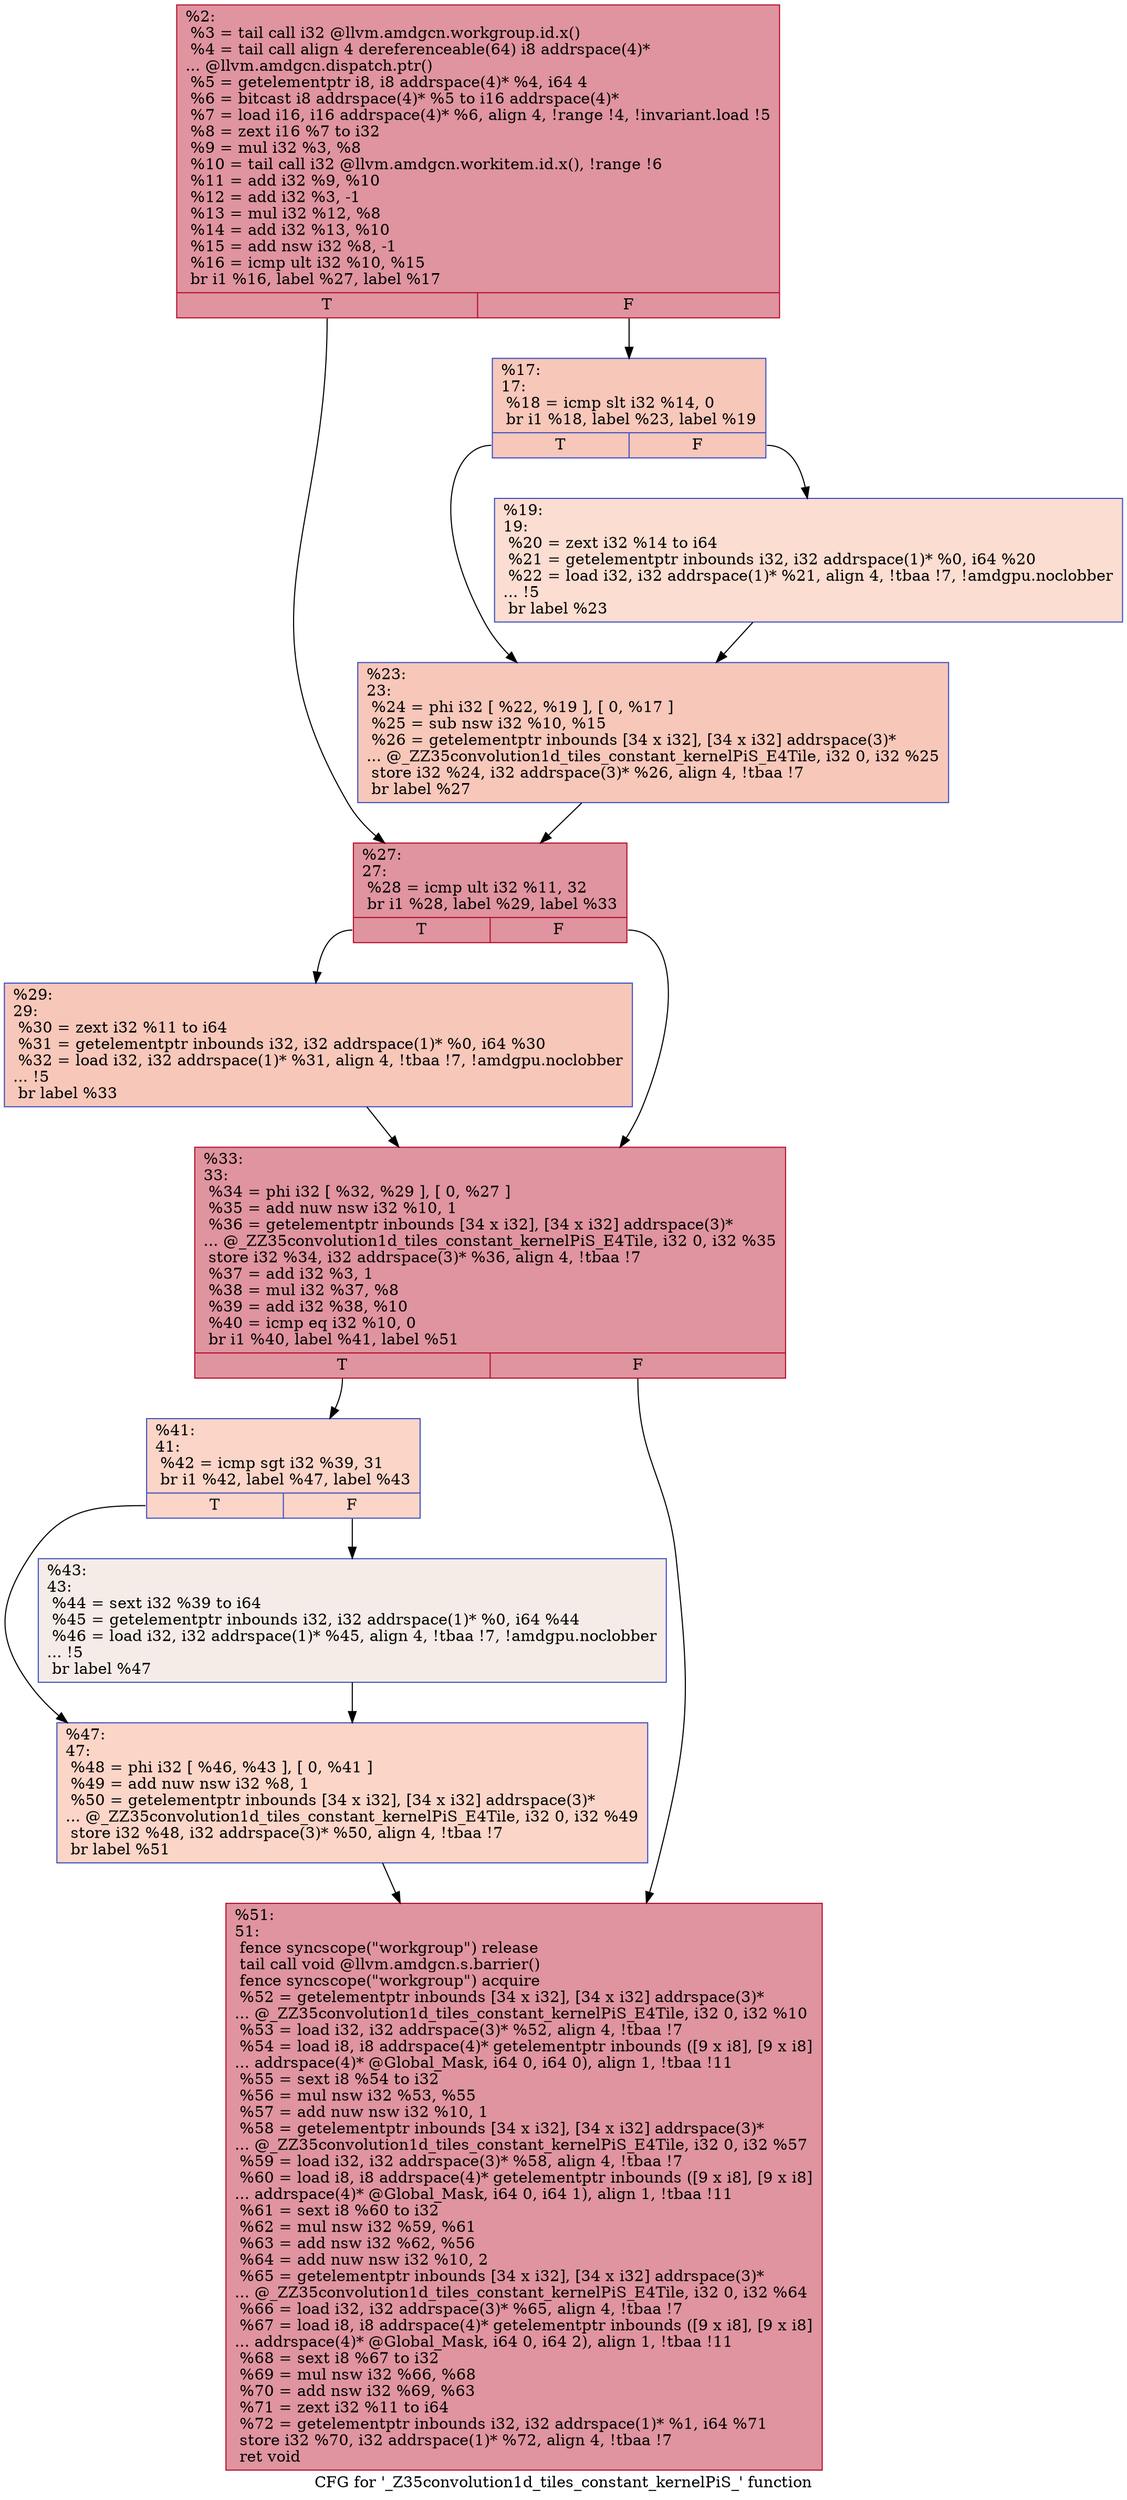 digraph "CFG for '_Z35convolution1d_tiles_constant_kernelPiS_' function" {
	label="CFG for '_Z35convolution1d_tiles_constant_kernelPiS_' function";

	Node0x5332630 [shape=record,color="#b70d28ff", style=filled, fillcolor="#b70d2870",label="{%2:\l  %3 = tail call i32 @llvm.amdgcn.workgroup.id.x()\l  %4 = tail call align 4 dereferenceable(64) i8 addrspace(4)*\l... @llvm.amdgcn.dispatch.ptr()\l  %5 = getelementptr i8, i8 addrspace(4)* %4, i64 4\l  %6 = bitcast i8 addrspace(4)* %5 to i16 addrspace(4)*\l  %7 = load i16, i16 addrspace(4)* %6, align 4, !range !4, !invariant.load !5\l  %8 = zext i16 %7 to i32\l  %9 = mul i32 %3, %8\l  %10 = tail call i32 @llvm.amdgcn.workitem.id.x(), !range !6\l  %11 = add i32 %9, %10\l  %12 = add i32 %3, -1\l  %13 = mul i32 %12, %8\l  %14 = add i32 %13, %10\l  %15 = add nsw i32 %8, -1\l  %16 = icmp ult i32 %10, %15\l  br i1 %16, label %27, label %17\l|{<s0>T|<s1>F}}"];
	Node0x5332630:s0 -> Node0x53339d0;
	Node0x5332630:s1 -> Node0x5334260;
	Node0x5334260 [shape=record,color="#3d50c3ff", style=filled, fillcolor="#ec7f6370",label="{%17:\l17:                                               \l  %18 = icmp slt i32 %14, 0\l  br i1 %18, label %23, label %19\l|{<s0>T|<s1>F}}"];
	Node0x5334260:s0 -> Node0x5334430;
	Node0x5334260:s1 -> Node0x5334480;
	Node0x5334480 [shape=record,color="#3d50c3ff", style=filled, fillcolor="#f7b39670",label="{%19:\l19:                                               \l  %20 = zext i32 %14 to i64\l  %21 = getelementptr inbounds i32, i32 addrspace(1)* %0, i64 %20\l  %22 = load i32, i32 addrspace(1)* %21, align 4, !tbaa !7, !amdgpu.noclobber\l... !5\l  br label %23\l}"];
	Node0x5334480 -> Node0x5334430;
	Node0x5334430 [shape=record,color="#3d50c3ff", style=filled, fillcolor="#ec7f6370",label="{%23:\l23:                                               \l  %24 = phi i32 [ %22, %19 ], [ 0, %17 ]\l  %25 = sub nsw i32 %10, %15\l  %26 = getelementptr inbounds [34 x i32], [34 x i32] addrspace(3)*\l... @_ZZ35convolution1d_tiles_constant_kernelPiS_E4Tile, i32 0, i32 %25\l  store i32 %24, i32 addrspace(3)* %26, align 4, !tbaa !7\l  br label %27\l}"];
	Node0x5334430 -> Node0x53339d0;
	Node0x53339d0 [shape=record,color="#b70d28ff", style=filled, fillcolor="#b70d2870",label="{%27:\l27:                                               \l  %28 = icmp ult i32 %11, 32\l  br i1 %28, label %29, label %33\l|{<s0>T|<s1>F}}"];
	Node0x53339d0:s0 -> Node0x5335110;
	Node0x53339d0:s1 -> Node0x53359d0;
	Node0x5335110 [shape=record,color="#3d50c3ff", style=filled, fillcolor="#ec7f6370",label="{%29:\l29:                                               \l  %30 = zext i32 %11 to i64\l  %31 = getelementptr inbounds i32, i32 addrspace(1)* %0, i64 %30\l  %32 = load i32, i32 addrspace(1)* %31, align 4, !tbaa !7, !amdgpu.noclobber\l... !5\l  br label %33\l}"];
	Node0x5335110 -> Node0x53359d0;
	Node0x53359d0 [shape=record,color="#b70d28ff", style=filled, fillcolor="#b70d2870",label="{%33:\l33:                                               \l  %34 = phi i32 [ %32, %29 ], [ 0, %27 ]\l  %35 = add nuw nsw i32 %10, 1\l  %36 = getelementptr inbounds [34 x i32], [34 x i32] addrspace(3)*\l... @_ZZ35convolution1d_tiles_constant_kernelPiS_E4Tile, i32 0, i32 %35\l  store i32 %34, i32 addrspace(3)* %36, align 4, !tbaa !7\l  %37 = add i32 %3, 1\l  %38 = mul i32 %37, %8\l  %39 = add i32 %38, %10\l  %40 = icmp eq i32 %10, 0\l  br i1 %40, label %41, label %51\l|{<s0>T|<s1>F}}"];
	Node0x53359d0:s0 -> Node0x5336370;
	Node0x53359d0:s1 -> Node0x53363c0;
	Node0x5336370 [shape=record,color="#3d50c3ff", style=filled, fillcolor="#f5a08170",label="{%41:\l41:                                               \l  %42 = icmp sgt i32 %39, 31\l  br i1 %42, label %47, label %43\l|{<s0>T|<s1>F}}"];
	Node0x5336370:s0 -> Node0x5336550;
	Node0x5336370:s1 -> Node0x53365a0;
	Node0x53365a0 [shape=record,color="#3d50c3ff", style=filled, fillcolor="#ead5c970",label="{%43:\l43:                                               \l  %44 = sext i32 %39 to i64\l  %45 = getelementptr inbounds i32, i32 addrspace(1)* %0, i64 %44\l  %46 = load i32, i32 addrspace(1)* %45, align 4, !tbaa !7, !amdgpu.noclobber\l... !5\l  br label %47\l}"];
	Node0x53365a0 -> Node0x5336550;
	Node0x5336550 [shape=record,color="#3d50c3ff", style=filled, fillcolor="#f5a08170",label="{%47:\l47:                                               \l  %48 = phi i32 [ %46, %43 ], [ 0, %41 ]\l  %49 = add nuw nsw i32 %8, 1\l  %50 = getelementptr inbounds [34 x i32], [34 x i32] addrspace(3)*\l... @_ZZ35convolution1d_tiles_constant_kernelPiS_E4Tile, i32 0, i32 %49\l  store i32 %48, i32 addrspace(3)* %50, align 4, !tbaa !7\l  br label %51\l}"];
	Node0x5336550 -> Node0x53363c0;
	Node0x53363c0 [shape=record,color="#b70d28ff", style=filled, fillcolor="#b70d2870",label="{%51:\l51:                                               \l  fence syncscope(\"workgroup\") release\l  tail call void @llvm.amdgcn.s.barrier()\l  fence syncscope(\"workgroup\") acquire\l  %52 = getelementptr inbounds [34 x i32], [34 x i32] addrspace(3)*\l... @_ZZ35convolution1d_tiles_constant_kernelPiS_E4Tile, i32 0, i32 %10\l  %53 = load i32, i32 addrspace(3)* %52, align 4, !tbaa !7\l  %54 = load i8, i8 addrspace(4)* getelementptr inbounds ([9 x i8], [9 x i8]\l... addrspace(4)* @Global_Mask, i64 0, i64 0), align 1, !tbaa !11\l  %55 = sext i8 %54 to i32\l  %56 = mul nsw i32 %53, %55\l  %57 = add nuw nsw i32 %10, 1\l  %58 = getelementptr inbounds [34 x i32], [34 x i32] addrspace(3)*\l... @_ZZ35convolution1d_tiles_constant_kernelPiS_E4Tile, i32 0, i32 %57\l  %59 = load i32, i32 addrspace(3)* %58, align 4, !tbaa !7\l  %60 = load i8, i8 addrspace(4)* getelementptr inbounds ([9 x i8], [9 x i8]\l... addrspace(4)* @Global_Mask, i64 0, i64 1), align 1, !tbaa !11\l  %61 = sext i8 %60 to i32\l  %62 = mul nsw i32 %59, %61\l  %63 = add nsw i32 %62, %56\l  %64 = add nuw nsw i32 %10, 2\l  %65 = getelementptr inbounds [34 x i32], [34 x i32] addrspace(3)*\l... @_ZZ35convolution1d_tiles_constant_kernelPiS_E4Tile, i32 0, i32 %64\l  %66 = load i32, i32 addrspace(3)* %65, align 4, !tbaa !7\l  %67 = load i8, i8 addrspace(4)* getelementptr inbounds ([9 x i8], [9 x i8]\l... addrspace(4)* @Global_Mask, i64 0, i64 2), align 1, !tbaa !11\l  %68 = sext i8 %67 to i32\l  %69 = mul nsw i32 %66, %68\l  %70 = add nsw i32 %69, %63\l  %71 = zext i32 %11 to i64\l  %72 = getelementptr inbounds i32, i32 addrspace(1)* %1, i64 %71\l  store i32 %70, i32 addrspace(1)* %72, align 4, !tbaa !7\l  ret void\l}"];
}
